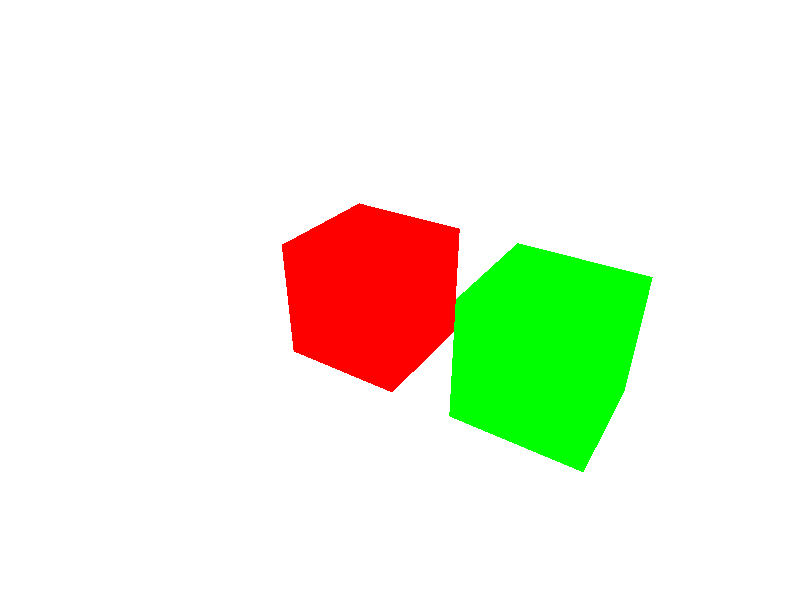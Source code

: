 camera {
  location <3, 3, -3>  
  look_at <0.75, 0.5, 0.5>
}

light_source { <2, 4, -3> color rgb <1, 1, 1> }

plane { <0, 1, 0>, 0 
    texture { pigment { color rgb <1, 1, 1> } }
}

box { <0, 0, 0>, <1, 1, 1>
    texture { pigment { color rgb <1, 0, 0> } }  
}

box { <1.5, 0, 0>, <2.5, 1, 1>
    texture { pigment { color rgb <0, 1, 0> } }
}
